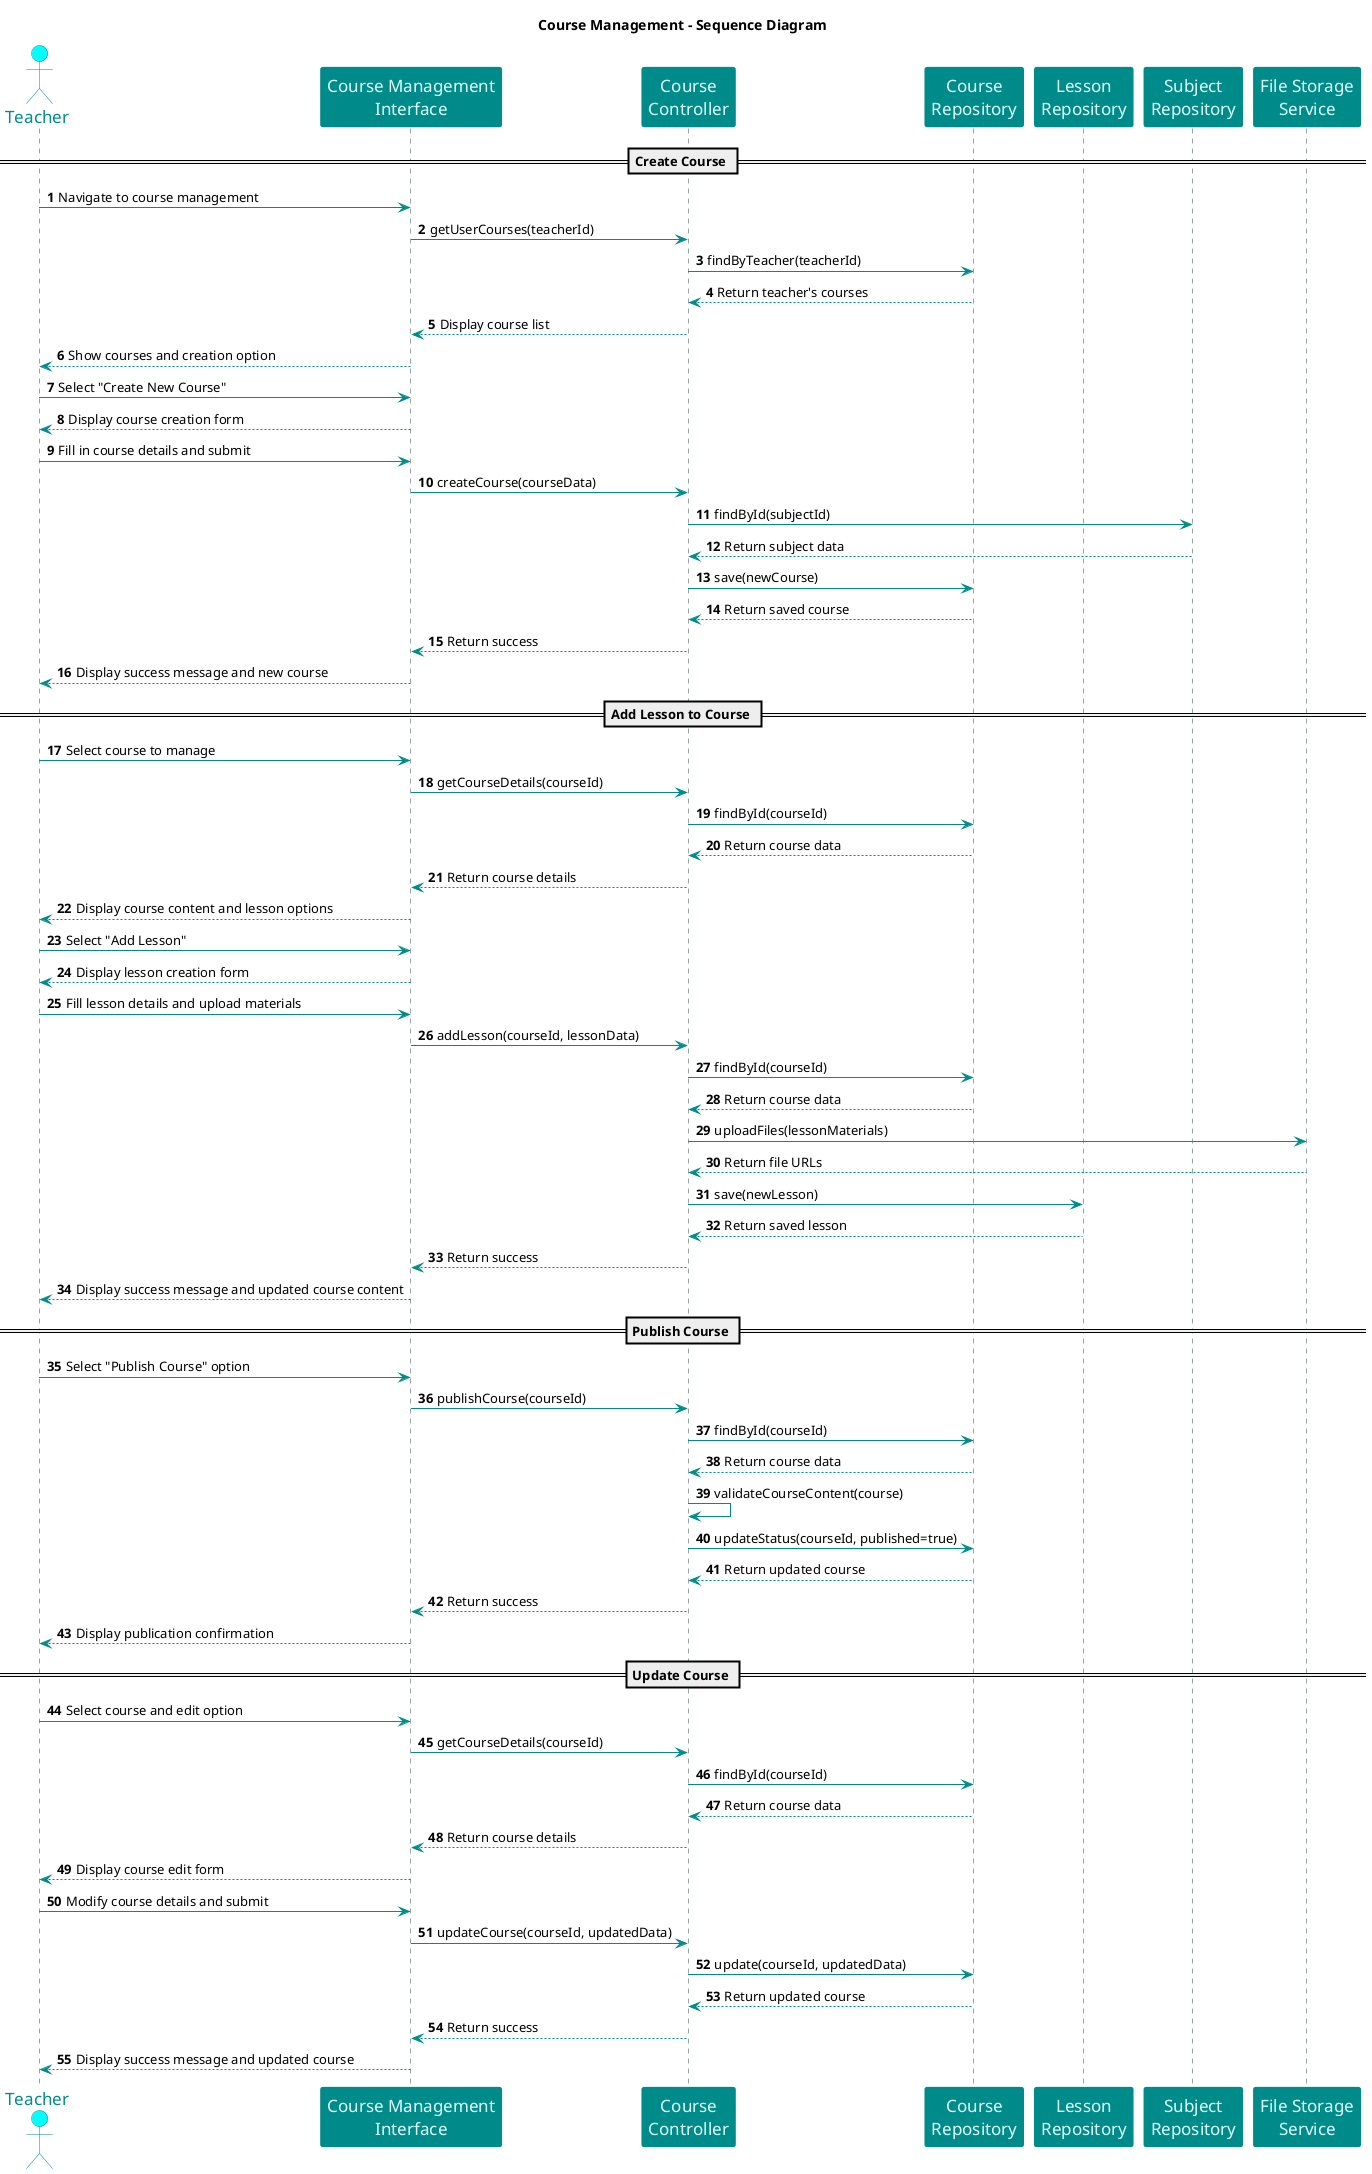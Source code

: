 @startuml
title Course Management - Sequence Diagram

skinparam sequence {
  ArrowColor DarkCyan
  ActorBorderColor DarkCyan
  LifeLineBorderColor DarkSlateGray
  LifeLineBackgroundColor LightCyan
  
  ParticipantBorderColor DarkCyan
  ParticipantBackgroundColor DarkCyan
  ParticipantFontName Impact
  ParticipantFontSize 17
  ParticipantFontColor LightCyan
  
  ActorBackgroundColor aqua
  ActorFontColor DarkCyan
  ActorFontSize 17
  ActorFontName Aapex
}

actor Teacher as teacher
participant "Course Management\nInterface" as ui
participant "Course\nController" as controller
participant "Course\nRepository" as courseRepo
participant "Lesson\nRepository" as lessonRepo
participant "Subject\nRepository" as subjectRepo
participant "File Storage\nService" as storage

autonumber

== Create Course ==

teacher -> ui: Navigate to course management
ui -> controller: getUserCourses(teacherId)
controller -> courseRepo: findByTeacher(teacherId)
courseRepo --> controller: Return teacher's courses
controller --> ui: Display course list
ui --> teacher: Show courses and creation option

teacher -> ui: Select "Create New Course"
ui --> teacher: Display course creation form

teacher -> ui: Fill in course details and submit
ui -> controller: createCourse(courseData)
controller -> subjectRepo: findById(subjectId)
subjectRepo --> controller: Return subject data
controller -> courseRepo: save(newCourse)
courseRepo --> controller: Return saved course
controller --> ui: Return success
ui --> teacher: Display success message and new course

== Add Lesson to Course ==

teacher -> ui: Select course to manage
ui -> controller: getCourseDetails(courseId)
controller -> courseRepo: findById(courseId)
courseRepo --> controller: Return course data
controller --> ui: Return course details
ui --> teacher: Display course content and lesson options

teacher -> ui: Select "Add Lesson"
ui --> teacher: Display lesson creation form

teacher -> ui: Fill lesson details and upload materials
ui -> controller: addLesson(courseId, lessonData)
controller -> courseRepo: findById(courseId)
courseRepo --> controller: Return course data
controller -> storage: uploadFiles(lessonMaterials)
storage --> controller: Return file URLs

controller -> lessonRepo: save(newLesson)
lessonRepo --> controller: Return saved lesson
controller --> ui: Return success
ui --> teacher: Display success message and updated course content

== Publish Course ==

teacher -> ui: Select "Publish Course" option
ui -> controller: publishCourse(courseId)
controller -> courseRepo: findById(courseId)
courseRepo --> controller: Return course data
controller -> controller: validateCourseContent(course)
controller -> courseRepo: updateStatus(courseId, published=true)
courseRepo --> controller: Return updated course
controller --> ui: Return success
ui --> teacher: Display publication confirmation

== Update Course ==

teacher -> ui: Select course and edit option
ui -> controller: getCourseDetails(courseId)
controller -> courseRepo: findById(courseId)
courseRepo --> controller: Return course data
controller --> ui: Return course details
ui --> teacher: Display course edit form

teacher -> ui: Modify course details and submit
ui -> controller: updateCourse(courseId, updatedData)
controller -> courseRepo: update(courseId, updatedData)
courseRepo --> controller: Return updated course
controller --> ui: Return success
ui --> teacher: Display success message and updated course

@enduml 